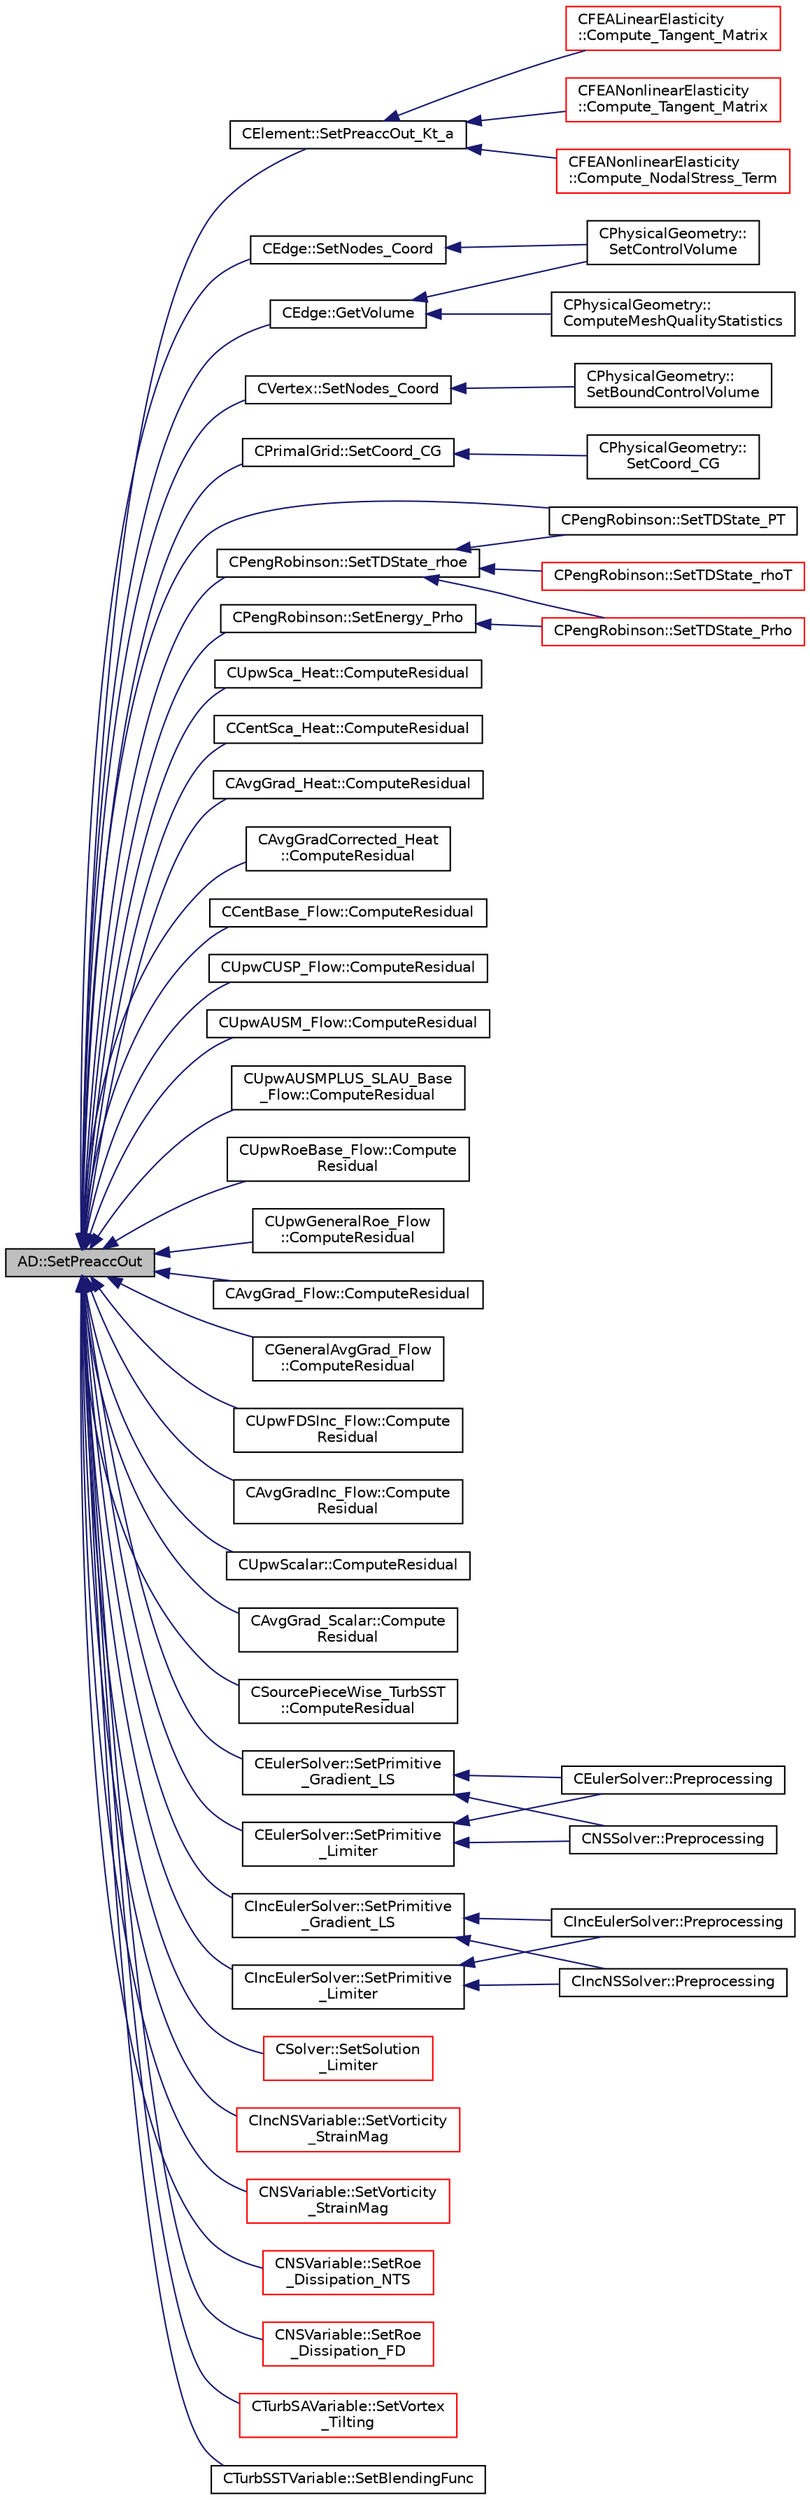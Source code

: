 digraph "AD::SetPreaccOut"
{
  edge [fontname="Helvetica",fontsize="10",labelfontname="Helvetica",labelfontsize="10"];
  node [fontname="Helvetica",fontsize="10",shape=record];
  rankdir="LR";
  Node347 [label="AD::SetPreaccOut",height=0.2,width=0.4,color="black", fillcolor="grey75", style="filled", fontcolor="black"];
  Node347 -> Node348 [dir="back",color="midnightblue",fontsize="10",style="solid",fontname="Helvetica"];
  Node348 [label="CElement::SetPreaccOut_Kt_a",height=0.2,width=0.4,color="black", fillcolor="white", style="filled",URL="$class_c_element.html#afae4494eff7cd77a8e3bc2ba73cb840c",tooltip="Register the stress residual as a pre-accumulation output. When computing the element stiffness matri..."];
  Node348 -> Node349 [dir="back",color="midnightblue",fontsize="10",style="solid",fontname="Helvetica"];
  Node349 [label="CFEALinearElasticity\l::Compute_Tangent_Matrix",height=0.2,width=0.4,color="red", fillcolor="white", style="filled",URL="$class_c_f_e_a_linear_elasticity.html#af3fc69e4a168dab7498e4ec0e2ddcb94",tooltip="Build the tangent stiffness matrix of an element. "];
  Node348 -> Node351 [dir="back",color="midnightblue",fontsize="10",style="solid",fontname="Helvetica"];
  Node351 [label="CFEANonlinearElasticity\l::Compute_Tangent_Matrix",height=0.2,width=0.4,color="red", fillcolor="white", style="filled",URL="$class_c_f_e_a_nonlinear_elasticity.html#aa3c19d9fd3b94bd3f56dfdbd2092ea30",tooltip="Build the tangent stiffness matrix of an element. "];
  Node348 -> Node353 [dir="back",color="midnightblue",fontsize="10",style="solid",fontname="Helvetica"];
  Node353 [label="CFEANonlinearElasticity\l::Compute_NodalStress_Term",height=0.2,width=0.4,color="red", fillcolor="white", style="filled",URL="$class_c_f_e_a_nonlinear_elasticity.html#a2b9889b9b500f66aab3183221434c87d",tooltip="Compute the nodal stress terms for an element. "];
  Node347 -> Node354 [dir="back",color="midnightblue",fontsize="10",style="solid",fontname="Helvetica"];
  Node354 [label="CEdge::GetVolume",height=0.2,width=0.4,color="black", fillcolor="white", style="filled",URL="$class_c_edge.html#aeb9b3fb0b0d15d47bc030e2180aee715",tooltip="Compute Volume associated to each edge. "];
  Node354 -> Node355 [dir="back",color="midnightblue",fontsize="10",style="solid",fontname="Helvetica"];
  Node355 [label="CPhysicalGeometry::\lSetControlVolume",height=0.2,width=0.4,color="black", fillcolor="white", style="filled",URL="$class_c_physical_geometry.html#a8d8c95d00048bdbdcde83e0b318e7b01",tooltip="Set the edge structure of the control volume. "];
  Node354 -> Node356 [dir="back",color="midnightblue",fontsize="10",style="solid",fontname="Helvetica"];
  Node356 [label="CPhysicalGeometry::\lComputeMeshQualityStatistics",height=0.2,width=0.4,color="black", fillcolor="white", style="filled",URL="$class_c_physical_geometry.html#a7766e59123964eb4072a7a4b352c1260",tooltip="Compute 3 grid quality metrics: orthogonality angle, dual cell aspect ratio, and dual cell volume rat..."];
  Node347 -> Node357 [dir="back",color="midnightblue",fontsize="10",style="solid",fontname="Helvetica"];
  Node357 [label="CEdge::SetNodes_Coord",height=0.2,width=0.4,color="black", fillcolor="white", style="filled",URL="$class_c_edge.html#a27a67ee5cafd2eca94caa553601969d6",tooltip="Set the face that correspond to an edge. "];
  Node357 -> Node355 [dir="back",color="midnightblue",fontsize="10",style="solid",fontname="Helvetica"];
  Node347 -> Node358 [dir="back",color="midnightblue",fontsize="10",style="solid",fontname="Helvetica"];
  Node358 [label="CVertex::SetNodes_Coord",height=0.2,width=0.4,color="black", fillcolor="white", style="filled",URL="$class_c_vertex.html#a58a814bc66e29a6e703f35b687bdc0d2",tooltip="Set the face that correspond to a vertex. "];
  Node358 -> Node359 [dir="back",color="midnightblue",fontsize="10",style="solid",fontname="Helvetica"];
  Node359 [label="CPhysicalGeometry::\lSetBoundControlVolume",height=0.2,width=0.4,color="black", fillcolor="white", style="filled",URL="$class_c_physical_geometry.html#a1d9a41135773efb3dbc1c8ba18752ea3",tooltip="Set boundary vertex structure of the control volume. "];
  Node347 -> Node360 [dir="back",color="midnightblue",fontsize="10",style="solid",fontname="Helvetica"];
  Node360 [label="CPrimalGrid::SetCoord_CG",height=0.2,width=0.4,color="black", fillcolor="white", style="filled",URL="$class_c_primal_grid.html#a9260a73f9354e77125fb9c3e40489498",tooltip="Set the center of gravity of an element (including edges). "];
  Node360 -> Node361 [dir="back",color="midnightblue",fontsize="10",style="solid",fontname="Helvetica"];
  Node361 [label="CPhysicalGeometry::\lSetCoord_CG",height=0.2,width=0.4,color="black", fillcolor="white", style="filled",URL="$class_c_physical_geometry.html#aee78e23035731a714dda6a73e6de8838",tooltip="Set the center of gravity of the face, elements and edges. "];
  Node347 -> Node362 [dir="back",color="midnightblue",fontsize="10",style="solid",fontname="Helvetica"];
  Node362 [label="CPengRobinson::SetTDState_rhoe",height=0.2,width=0.4,color="black", fillcolor="white", style="filled",URL="$class_c_peng_robinson.html#ad60cc31bcf027bd7a6b05eccc1f0a39d",tooltip="Set the Dimensionless State using Density and Internal Energy. "];
  Node362 -> Node363 [dir="back",color="midnightblue",fontsize="10",style="solid",fontname="Helvetica"];
  Node363 [label="CPengRobinson::SetTDState_PT",height=0.2,width=0.4,color="black", fillcolor="white", style="filled",URL="$class_c_peng_robinson.html#ac77c4d5be02c8570d16dfbbd784e0c25",tooltip="Set the Dimensionless State using Pressure and Temperature. "];
  Node362 -> Node364 [dir="back",color="midnightblue",fontsize="10",style="solid",fontname="Helvetica"];
  Node364 [label="CPengRobinson::SetTDState_Prho",height=0.2,width=0.4,color="red", fillcolor="white", style="filled",URL="$class_c_peng_robinson.html#a2602dafa1217b418d81325463a772c6c",tooltip="Set the Dimensionless State using Pressure and Density. "];
  Node362 -> Node366 [dir="back",color="midnightblue",fontsize="10",style="solid",fontname="Helvetica"];
  Node366 [label="CPengRobinson::SetTDState_rhoT",height=0.2,width=0.4,color="red", fillcolor="white", style="filled",URL="$class_c_peng_robinson.html#a3fedc611a71c50410d76b21e27b65830",tooltip="virtual member that would be different for each gas model implemented "];
  Node347 -> Node363 [dir="back",color="midnightblue",fontsize="10",style="solid",fontname="Helvetica"];
  Node347 -> Node369 [dir="back",color="midnightblue",fontsize="10",style="solid",fontname="Helvetica"];
  Node369 [label="CPengRobinson::SetEnergy_Prho",height=0.2,width=0.4,color="black", fillcolor="white", style="filled",URL="$class_c_peng_robinson.html#a0eaf11cf41219f5dfb35a4c8ff79a773",tooltip="Set the Dimensionless Energy using Pressure and Density. "];
  Node369 -> Node364 [dir="back",color="midnightblue",fontsize="10",style="solid",fontname="Helvetica"];
  Node347 -> Node370 [dir="back",color="midnightblue",fontsize="10",style="solid",fontname="Helvetica"];
  Node370 [label="CUpwSca_Heat::ComputeResidual",height=0.2,width=0.4,color="black", fillcolor="white", style="filled",URL="$class_c_upw_sca___heat.html#a005d0dd8e6ef2b8f07b403f00f6cfedf",tooltip="Compute the scalar upwind flux between two nodes i and j. "];
  Node347 -> Node371 [dir="back",color="midnightblue",fontsize="10",style="solid",fontname="Helvetica"];
  Node371 [label="CCentSca_Heat::ComputeResidual",height=0.2,width=0.4,color="black", fillcolor="white", style="filled",URL="$class_c_cent_sca___heat.html#ab2dfa7a70d50071dc65816f27505e3ce",tooltip="Compute the flow residual using a JST method. "];
  Node347 -> Node372 [dir="back",color="midnightblue",fontsize="10",style="solid",fontname="Helvetica"];
  Node372 [label="CAvgGrad_Heat::ComputeResidual",height=0.2,width=0.4,color="black", fillcolor="white", style="filled",URL="$class_c_avg_grad___heat.html#ac09d6eafa2e05647ae4ca36abe51e1b4",tooltip="Compute the viscous heat residual using an average of gradients with correction. "];
  Node347 -> Node373 [dir="back",color="midnightblue",fontsize="10",style="solid",fontname="Helvetica"];
  Node373 [label="CAvgGradCorrected_Heat\l::ComputeResidual",height=0.2,width=0.4,color="black", fillcolor="white", style="filled",URL="$class_c_avg_grad_corrected___heat.html#a42cdfe8ad1f2e1fce95dadd214c6fe62",tooltip="Compute the viscous heat residual using an average of gradients with correction. "];
  Node347 -> Node374 [dir="back",color="midnightblue",fontsize="10",style="solid",fontname="Helvetica"];
  Node374 [label="CCentBase_Flow::ComputeResidual",height=0.2,width=0.4,color="black", fillcolor="white", style="filled",URL="$class_c_cent_base___flow.html#ab3d38a73e882f7eade3cfc0daf3e3520",tooltip="Compute the flow residual using a centered method with artificial dissipation. "];
  Node347 -> Node375 [dir="back",color="midnightblue",fontsize="10",style="solid",fontname="Helvetica"];
  Node375 [label="CUpwCUSP_Flow::ComputeResidual",height=0.2,width=0.4,color="black", fillcolor="white", style="filled",URL="$class_c_upw_c_u_s_p___flow.html#ab88b56f4d818225b47b7fe855a18326a",tooltip="Compute the flow residual using a JST method. "];
  Node347 -> Node376 [dir="back",color="midnightblue",fontsize="10",style="solid",fontname="Helvetica"];
  Node376 [label="CUpwAUSM_Flow::ComputeResidual",height=0.2,width=0.4,color="black", fillcolor="white", style="filled",URL="$class_c_upw_a_u_s_m___flow.html#a9c1945f5d13295b5d887fb1ba3b553b4",tooltip="Compute the Roe&#39;s flux between two nodes i and j. "];
  Node347 -> Node377 [dir="back",color="midnightblue",fontsize="10",style="solid",fontname="Helvetica"];
  Node377 [label="CUpwAUSMPLUS_SLAU_Base\l_Flow::ComputeResidual",height=0.2,width=0.4,color="black", fillcolor="white", style="filled",URL="$class_c_upw_a_u_s_m_p_l_u_s___s_l_a_u___base___flow.html#a67066d02de15ea3fb19170543956a31c",tooltip="Compute the AUSM+ and SLAU family of schemes. "];
  Node347 -> Node378 [dir="back",color="midnightblue",fontsize="10",style="solid",fontname="Helvetica"];
  Node378 [label="CUpwRoeBase_Flow::Compute\lResidual",height=0.2,width=0.4,color="black", fillcolor="white", style="filled",URL="$class_c_upw_roe_base___flow.html#ac4fcfe9dea7d4e5fc2d12fd5bb261ad4",tooltip="Compute the flux from node i to node j, part common to most Roe schemes. "];
  Node347 -> Node379 [dir="back",color="midnightblue",fontsize="10",style="solid",fontname="Helvetica"];
  Node379 [label="CUpwGeneralRoe_Flow\l::ComputeResidual",height=0.2,width=0.4,color="black", fillcolor="white", style="filled",URL="$class_c_upw_general_roe___flow.html#ac7f91b1543d87015361d69539cfecfe9",tooltip="Compute the Roe&#39;s flux between two nodes i and j. "];
  Node347 -> Node380 [dir="back",color="midnightblue",fontsize="10",style="solid",fontname="Helvetica"];
  Node380 [label="CAvgGrad_Flow::ComputeResidual",height=0.2,width=0.4,color="black", fillcolor="white", style="filled",URL="$class_c_avg_grad___flow.html#a1c12e066648de65a083bc9aea10df100",tooltip="Compute the viscous flow residual using an average of gradients. "];
  Node347 -> Node381 [dir="back",color="midnightblue",fontsize="10",style="solid",fontname="Helvetica"];
  Node381 [label="CGeneralAvgGrad_Flow\l::ComputeResidual",height=0.2,width=0.4,color="black", fillcolor="white", style="filled",URL="$class_c_general_avg_grad___flow.html#a5785be0eced1e0e614adec2cbe7a96d4",tooltip="Compute the viscous flow residual using an average of gradients. "];
  Node347 -> Node382 [dir="back",color="midnightblue",fontsize="10",style="solid",fontname="Helvetica"];
  Node382 [label="CUpwFDSInc_Flow::Compute\lResidual",height=0.2,width=0.4,color="black", fillcolor="white", style="filled",URL="$class_c_upw_f_d_s_inc___flow.html#a8f159a82f5e92e66790f3aac6a7cf0da",tooltip="Compute the upwind flux between two nodes i and j. "];
  Node347 -> Node383 [dir="back",color="midnightblue",fontsize="10",style="solid",fontname="Helvetica"];
  Node383 [label="CAvgGradInc_Flow::Compute\lResidual",height=0.2,width=0.4,color="black", fillcolor="white", style="filled",URL="$class_c_avg_grad_inc___flow.html#ae981da05c20e3b9426559e77fb10063b",tooltip="Compute the viscous flow residual using an average of gradients. "];
  Node347 -> Node384 [dir="back",color="midnightblue",fontsize="10",style="solid",fontname="Helvetica"];
  Node384 [label="CUpwScalar::ComputeResidual",height=0.2,width=0.4,color="black", fillcolor="white", style="filled",URL="$class_c_upw_scalar.html#a3fc303b7b5b997333bf8b77d841895af",tooltip="Compute the scalar upwind flux between two nodes i and j. "];
  Node347 -> Node385 [dir="back",color="midnightblue",fontsize="10",style="solid",fontname="Helvetica"];
  Node385 [label="CAvgGrad_Scalar::Compute\lResidual",height=0.2,width=0.4,color="black", fillcolor="white", style="filled",URL="$class_c_avg_grad___scalar.html#a56bf2a9661766c2674e63a36949e479a",tooltip="Compute the viscous residual using an average of gradients without correction. "];
  Node347 -> Node386 [dir="back",color="midnightblue",fontsize="10",style="solid",fontname="Helvetica"];
  Node386 [label="CSourcePieceWise_TurbSST\l::ComputeResidual",height=0.2,width=0.4,color="black", fillcolor="white", style="filled",URL="$class_c_source_piece_wise___turb_s_s_t.html#ada1b61faae3ed32e332cbe04c0c6f3dd",tooltip="Residual for source term integration. "];
  Node347 -> Node387 [dir="back",color="midnightblue",fontsize="10",style="solid",fontname="Helvetica"];
  Node387 [label="CEulerSolver::SetPrimitive\l_Gradient_LS",height=0.2,width=0.4,color="black", fillcolor="white", style="filled",URL="$class_c_euler_solver.html#a734d5bd064215fb722477f39993155d4",tooltip="Compute the gradient of the primitive variables using a Least-Squares method, and stores the result i..."];
  Node387 -> Node388 [dir="back",color="midnightblue",fontsize="10",style="solid",fontname="Helvetica"];
  Node388 [label="CEulerSolver::Preprocessing",height=0.2,width=0.4,color="black", fillcolor="white", style="filled",URL="$class_c_euler_solver.html#a8b89e1bfce33284c2d8f5f00f82f3f3f",tooltip="Compute primitive variables and their gradients. "];
  Node387 -> Node389 [dir="back",color="midnightblue",fontsize="10",style="solid",fontname="Helvetica"];
  Node389 [label="CNSSolver::Preprocessing",height=0.2,width=0.4,color="black", fillcolor="white", style="filled",URL="$class_c_n_s_solver.html#a028c83d18cf8520dff2f9628d8a04e4b",tooltip="Restart residual and compute gradients. "];
  Node347 -> Node390 [dir="back",color="midnightblue",fontsize="10",style="solid",fontname="Helvetica"];
  Node390 [label="CEulerSolver::SetPrimitive\l_Limiter",height=0.2,width=0.4,color="black", fillcolor="white", style="filled",URL="$class_c_euler_solver.html#a43004a7f0fad7a6d1f435144710bf13e",tooltip="Compute the limiter of the primitive variables. "];
  Node390 -> Node388 [dir="back",color="midnightblue",fontsize="10",style="solid",fontname="Helvetica"];
  Node390 -> Node389 [dir="back",color="midnightblue",fontsize="10",style="solid",fontname="Helvetica"];
  Node347 -> Node391 [dir="back",color="midnightblue",fontsize="10",style="solid",fontname="Helvetica"];
  Node391 [label="CIncEulerSolver::SetPrimitive\l_Gradient_LS",height=0.2,width=0.4,color="black", fillcolor="white", style="filled",URL="$class_c_inc_euler_solver.html#a3e3355cbeb9d265f4073cca113b9d46e",tooltip="Compute the gradient of the primitive variables using a Least-Squares method, and stores the result i..."];
  Node391 -> Node392 [dir="back",color="midnightblue",fontsize="10",style="solid",fontname="Helvetica"];
  Node392 [label="CIncEulerSolver::Preprocessing",height=0.2,width=0.4,color="black", fillcolor="white", style="filled",URL="$class_c_inc_euler_solver.html#aabd902b10cc9b41b6b2c406efba0ac41",tooltip="Compute primitive variables and their gradients. "];
  Node391 -> Node393 [dir="back",color="midnightblue",fontsize="10",style="solid",fontname="Helvetica"];
  Node393 [label="CIncNSSolver::Preprocessing",height=0.2,width=0.4,color="black", fillcolor="white", style="filled",URL="$class_c_inc_n_s_solver.html#ae84f6e86313acd1da80c505b4eab81e5",tooltip="Restart residual and compute gradients. "];
  Node347 -> Node394 [dir="back",color="midnightblue",fontsize="10",style="solid",fontname="Helvetica"];
  Node394 [label="CIncEulerSolver::SetPrimitive\l_Limiter",height=0.2,width=0.4,color="black", fillcolor="white", style="filled",URL="$class_c_inc_euler_solver.html#a00bd56828c4e41ec3ff1e8753cb320ec",tooltip="Compute the limiter of the primitive variables. "];
  Node394 -> Node392 [dir="back",color="midnightblue",fontsize="10",style="solid",fontname="Helvetica"];
  Node394 -> Node393 [dir="back",color="midnightblue",fontsize="10",style="solid",fontname="Helvetica"];
  Node347 -> Node395 [dir="back",color="midnightblue",fontsize="10",style="solid",fontname="Helvetica"];
  Node395 [label="CSolver::SetSolution\l_Limiter",height=0.2,width=0.4,color="red", fillcolor="white", style="filled",URL="$class_c_solver.html#a641e9c59698ab9c7c2fb91107ad70d77",tooltip="Compute slope limiter. "];
  Node347 -> Node400 [dir="back",color="midnightblue",fontsize="10",style="solid",fontname="Helvetica"];
  Node400 [label="CIncNSVariable::SetVorticity\l_StrainMag",height=0.2,width=0.4,color="red", fillcolor="white", style="filled",URL="$class_c_inc_n_s_variable.html#ad45a5272c3758a4367693573abe96f8b",tooltip="Set the vorticity value. "];
  Node347 -> Node404 [dir="back",color="midnightblue",fontsize="10",style="solid",fontname="Helvetica"];
  Node404 [label="CNSVariable::SetVorticity\l_StrainMag",height=0.2,width=0.4,color="red", fillcolor="white", style="filled",URL="$class_c_n_s_variable.html#a8b2ca31cbd956cd92e02e9ebc08556d3",tooltip="Set the vorticity value. "];
  Node347 -> Node409 [dir="back",color="midnightblue",fontsize="10",style="solid",fontname="Helvetica"];
  Node409 [label="CNSVariable::SetRoe\l_Dissipation_NTS",height=0.2,width=0.4,color="red", fillcolor="white", style="filled",URL="$class_c_n_s_variable.html#ae8391103a386186f112deaa91e04cee7",tooltip="Set the new solution for Roe Dissipation. "];
  Node347 -> Node411 [dir="back",color="midnightblue",fontsize="10",style="solid",fontname="Helvetica"];
  Node411 [label="CNSVariable::SetRoe\l_Dissipation_FD",height=0.2,width=0.4,color="red", fillcolor="white", style="filled",URL="$class_c_n_s_variable.html#a71e190265f85ef8f0cb414275dba59f7",tooltip="Set the new solution for Roe Dissipation. "];
  Node347 -> Node412 [dir="back",color="midnightblue",fontsize="10",style="solid",fontname="Helvetica"];
  Node412 [label="CTurbSAVariable::SetVortex\l_Tilting",height=0.2,width=0.4,color="red", fillcolor="white", style="filled",URL="$class_c_turb_s_a_variable.html#a3de0899a1b7bc1a18d648186015d1cbd",tooltip="Set the vortex tilting measure for computation of the EDDES length scale. "];
  Node347 -> Node414 [dir="back",color="midnightblue",fontsize="10",style="solid",fontname="Helvetica"];
  Node414 [label="CTurbSSTVariable::SetBlendingFunc",height=0.2,width=0.4,color="black", fillcolor="white", style="filled",URL="$class_c_turb_s_s_t_variable.html#a682a993d479546b3a8a12bff632fbeba",tooltip="Set the blending function for the blending of k-w and k-eps. "];
}
